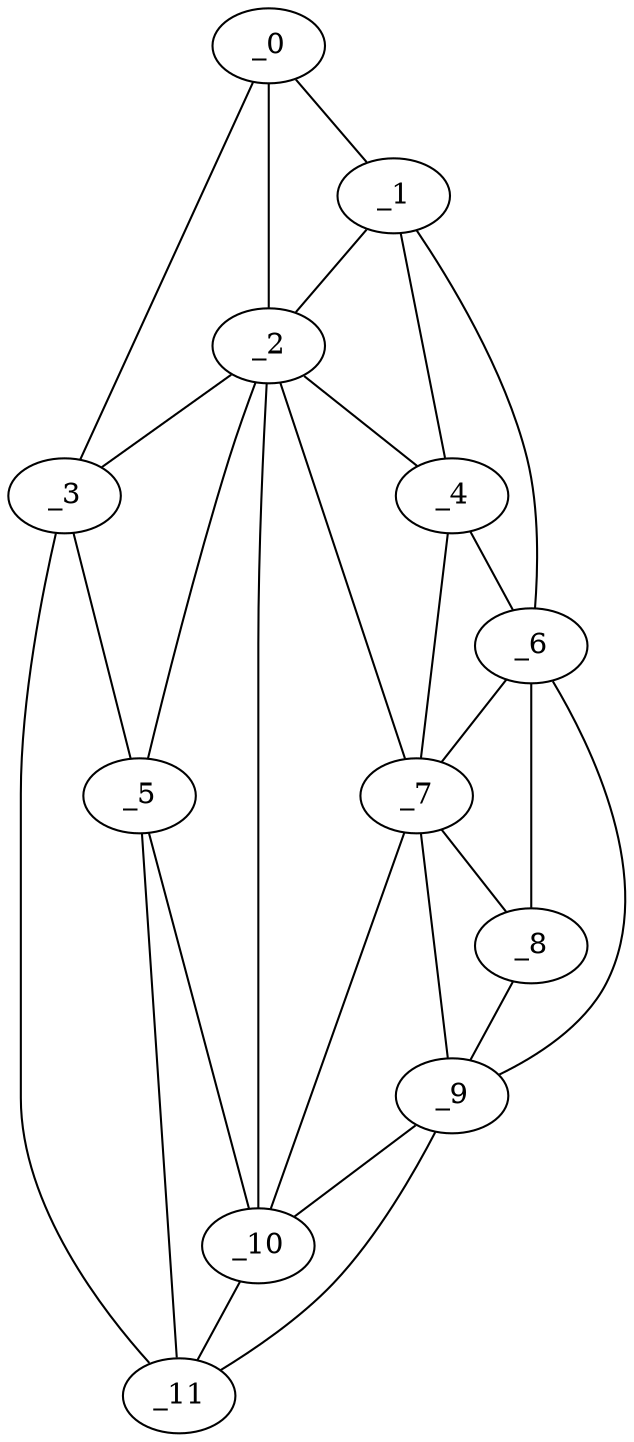 graph "obj34__125.gxl" {
	_0	 [x=41,
		y=33];
	_1	 [x=46,
		y=28];
	_0 -- _1	 [valence=1];
	_2	 [x=66,
		y=42];
	_0 -- _2	 [valence=2];
	_3	 [x=66,
		y=77];
	_0 -- _3	 [valence=1];
	_1 -- _2	 [valence=2];
	_4	 [x=74,
		y=36];
	_1 -- _4	 [valence=2];
	_6	 [x=82,
		y=31];
	_1 -- _6	 [valence=1];
	_2 -- _3	 [valence=2];
	_2 -- _4	 [valence=2];
	_5	 [x=76,
		y=71];
	_2 -- _5	 [valence=1];
	_7	 [x=87,
		y=38];
	_2 -- _7	 [valence=2];
	_10	 [x=93,
		y=55];
	_2 -- _10	 [valence=2];
	_3 -- _5	 [valence=1];
	_11	 [x=123,
		y=74];
	_3 -- _11	 [valence=1];
	_4 -- _6	 [valence=2];
	_4 -- _7	 [valence=2];
	_5 -- _10	 [valence=2];
	_5 -- _11	 [valence=2];
	_6 -- _7	 [valence=1];
	_8	 [x=88,
		y=33];
	_6 -- _8	 [valence=1];
	_9	 [x=93,
		y=33];
	_6 -- _9	 [valence=1];
	_7 -- _8	 [valence=2];
	_7 -- _9	 [valence=1];
	_7 -- _10	 [valence=2];
	_8 -- _9	 [valence=2];
	_9 -- _10	 [valence=2];
	_9 -- _11	 [valence=1];
	_10 -- _11	 [valence=1];
}
